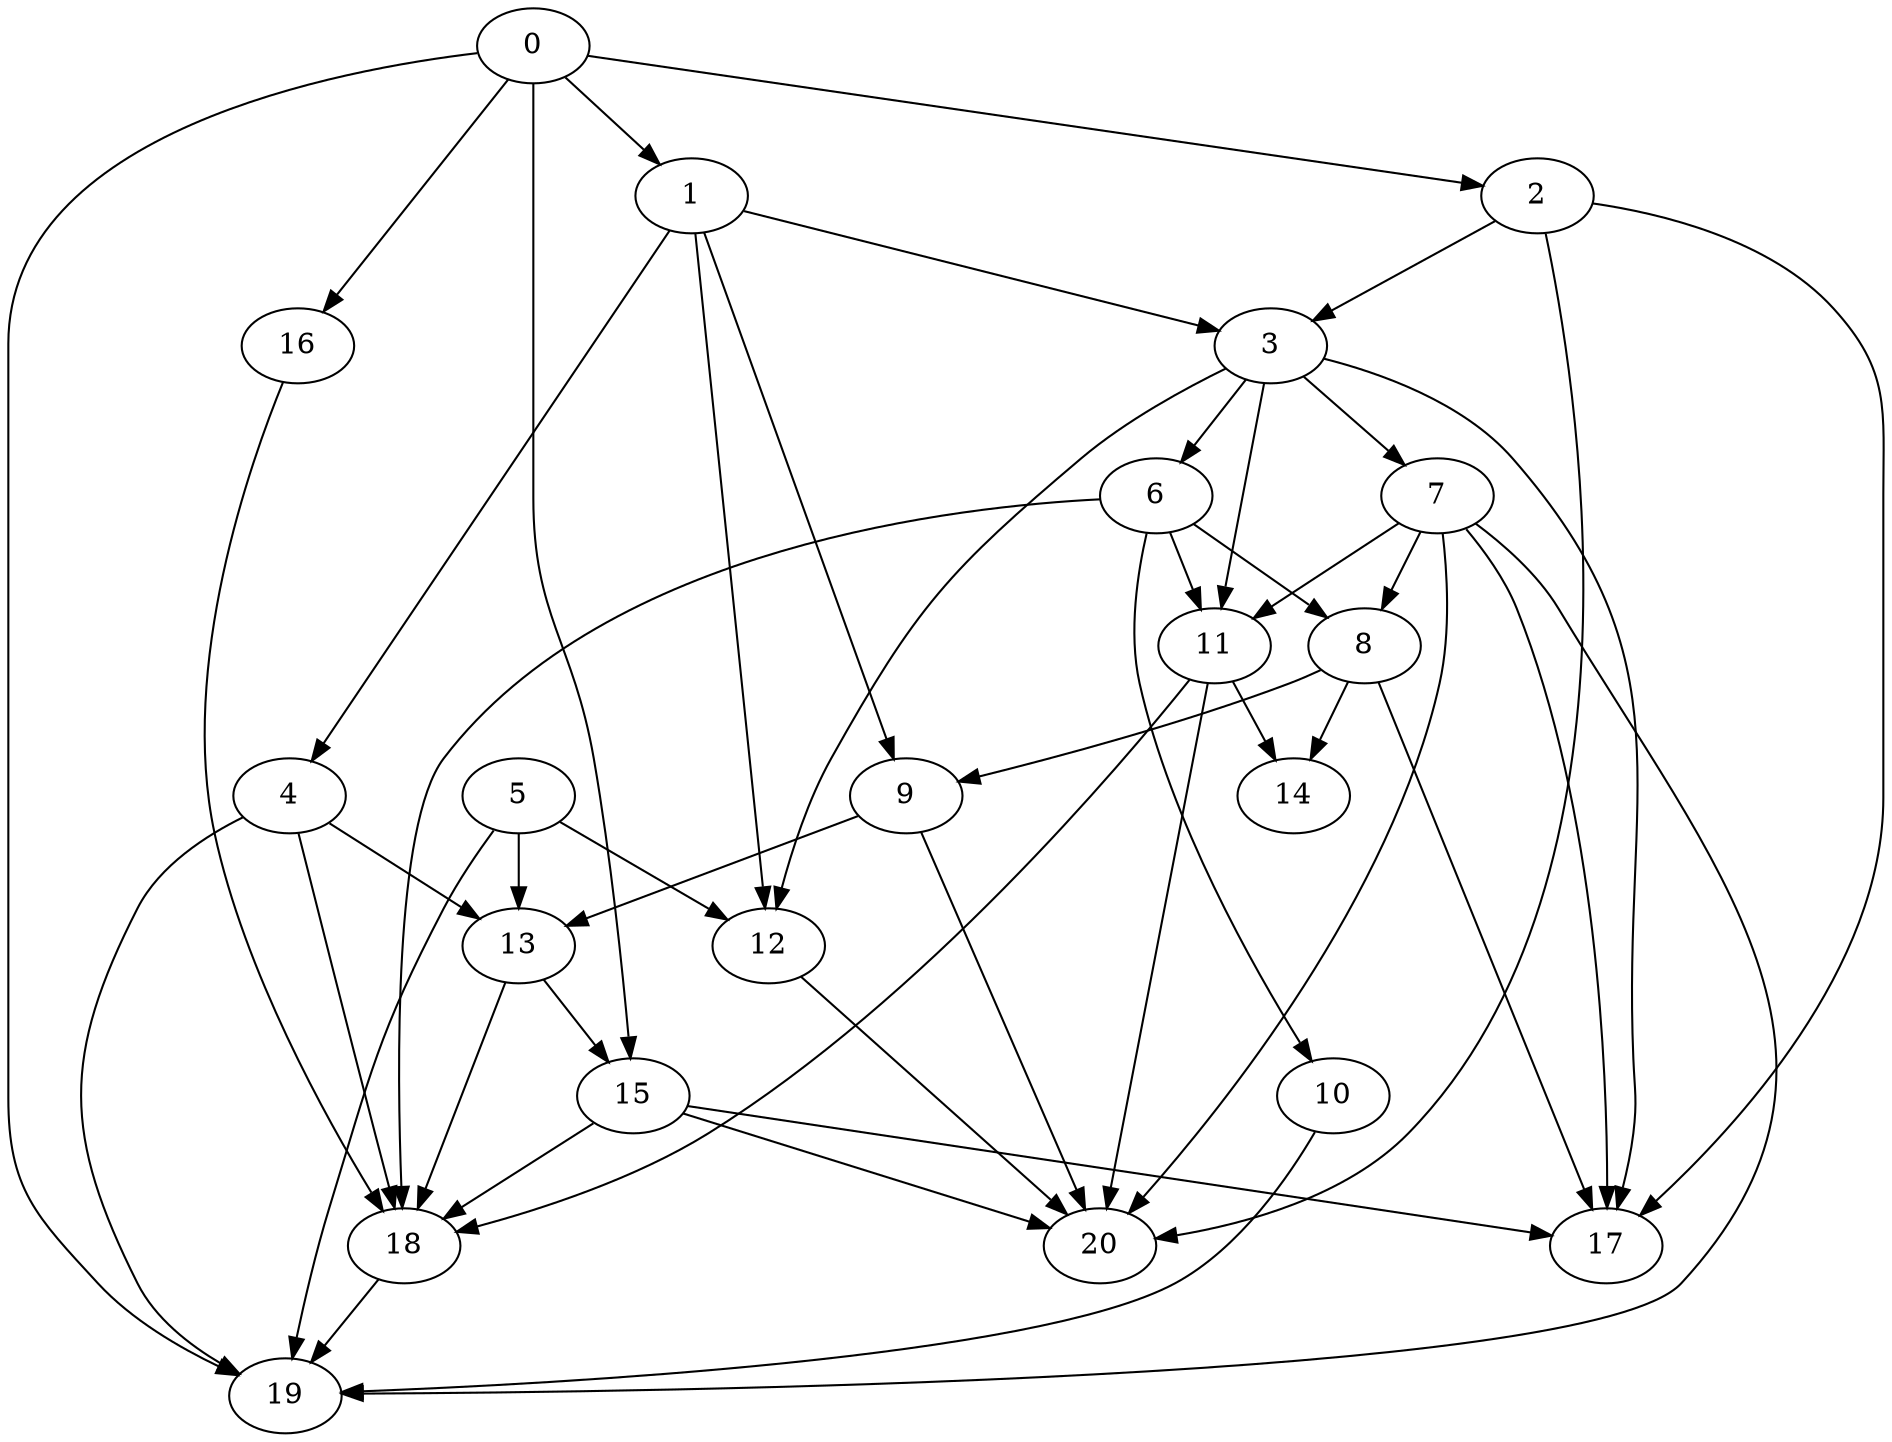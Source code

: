 digraph "Random_Nodes_21_Density_2.33_CCR_10.01_WeightType_Random_Homogeneous-2" {
0 [Weight=10];
2 [Weight=7];
1 [Weight=7];
3 [Weight=2];
6 [Weight=5];
7 [Weight=6];
8 [Weight=7];
9 [Weight=7];
5 [Weight=2];
4 [Weight=7];
13 [Weight=2];
16 [Weight=8];
15 [Weight=5];
11 [Weight=8];
18 [Weight=9];
12 [Weight=3];
10 [Weight=3];
20 [Weight=7];
17 [Weight=6];
19 [Weight=3];
14 [Weight=2];
1 -> 3 [Weight=8];
4 -> 18 [Weight=17];
7 -> 17 [Weight=13];
6 -> 8 [Weight=42];
7 -> 8 [Weight=17];
0 -> 15 [Weight=25];
3 -> 7 [Weight=8];
2 -> 20 [Weight=38];
0 -> 2 [Weight=21];
0 -> 1 [Weight=8];
3 -> 6 [Weight=17];
10 -> 19 [Weight=21];
7 -> 19 [Weight=25];
13 -> 18 [Weight=21];
15 -> 20 [Weight=17];
5 -> 13 [Weight=25];
8 -> 14 [Weight=8];
15 -> 17 [Weight=29];
15 -> 18 [Weight=34];
4 -> 19 [Weight=13];
6 -> 11 [Weight=29];
5 -> 12 [Weight=17];
3 -> 11 [Weight=38];
9 -> 13 [Weight=34];
16 -> 18 [Weight=42];
1 -> 4 [Weight=8];
8 -> 17 [Weight=25];
3 -> 12 [Weight=29];
7 -> 20 [Weight=13];
0 -> 19 [Weight=34];
7 -> 11 [Weight=21];
13 -> 15 [Weight=13];
2 -> 17 [Weight=38];
9 -> 20 [Weight=42];
4 -> 13 [Weight=17];
1 -> 12 [Weight=8];
6 -> 10 [Weight=34];
5 -> 19 [Weight=13];
11 -> 20 [Weight=13];
11 -> 18 [Weight=25];
3 -> 17 [Weight=38];
0 -> 16 [Weight=13];
1 -> 9 [Weight=38];
11 -> 14 [Weight=42];
6 -> 18 [Weight=25];
12 -> 20 [Weight=21];
18 -> 19 [Weight=34];
2 -> 3 [Weight=25];
8 -> 9 [Weight=25];
}
